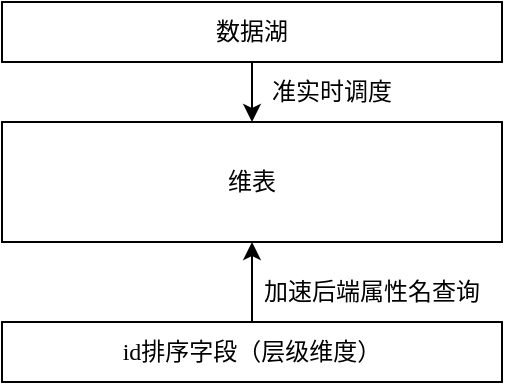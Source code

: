 <mxfile version="22.1.12" type="github">
  <diagram name="第 1 页" id="Fak6mEKhSWpHNSM7w2Kg">
    <mxGraphModel dx="748" dy="404" grid="1" gridSize="10" guides="1" tooltips="1" connect="1" arrows="1" fold="1" page="1" pageScale="1" pageWidth="827" pageHeight="1169" math="0" shadow="0">
      <root>
        <mxCell id="0" />
        <mxCell id="1" parent="0" />
        <mxCell id="_km5dwz2JkE5e6pBlzM0-4" style="edgeStyle=orthogonalEdgeStyle;rounded=0;orthogonalLoop=1;jettySize=auto;html=1;exitX=0.5;exitY=1;exitDx=0;exitDy=0;entryX=0.5;entryY=0;entryDx=0;entryDy=0;fontFamily=微软雅黑;" edge="1" parent="1" source="_km5dwz2JkE5e6pBlzM0-1" target="_km5dwz2JkE5e6pBlzM0-3">
          <mxGeometry relative="1" as="geometry" />
        </mxCell>
        <mxCell id="_km5dwz2JkE5e6pBlzM0-1" value="数据湖" style="rounded=0;whiteSpace=wrap;html=1;fontFamily=微软雅黑;" vertex="1" parent="1">
          <mxGeometry x="260" y="400" width="250" height="30" as="geometry" />
        </mxCell>
        <mxCell id="_km5dwz2JkE5e6pBlzM0-6" style="edgeStyle=orthogonalEdgeStyle;rounded=0;orthogonalLoop=1;jettySize=auto;html=1;exitX=0.5;exitY=0;exitDx=0;exitDy=0;entryX=0.5;entryY=1;entryDx=0;entryDy=0;fontFamily=微软雅黑;" edge="1" parent="1" source="_km5dwz2JkE5e6pBlzM0-2" target="_km5dwz2JkE5e6pBlzM0-3">
          <mxGeometry relative="1" as="geometry" />
        </mxCell>
        <mxCell id="_km5dwz2JkE5e6pBlzM0-2" value="id排序字段（层级维度）" style="rounded=0;whiteSpace=wrap;html=1;fontFamily=微软雅黑;" vertex="1" parent="1">
          <mxGeometry x="260" y="560" width="250" height="30" as="geometry" />
        </mxCell>
        <mxCell id="_km5dwz2JkE5e6pBlzM0-3" value="维表" style="rounded=0;whiteSpace=wrap;html=1;fontFamily=微软雅黑;" vertex="1" parent="1">
          <mxGeometry x="260" y="460" width="250" height="60" as="geometry" />
        </mxCell>
        <mxCell id="_km5dwz2JkE5e6pBlzM0-5" value="准实时调度" style="text;html=1;strokeColor=none;fillColor=none;align=center;verticalAlign=middle;whiteSpace=wrap;rounded=0;fontFamily=微软雅黑;" vertex="1" parent="1">
          <mxGeometry x="390" y="430" width="70" height="30" as="geometry" />
        </mxCell>
        <mxCell id="_km5dwz2JkE5e6pBlzM0-7" value="加速后端属性名查询" style="text;html=1;strokeColor=none;fillColor=none;align=center;verticalAlign=middle;whiteSpace=wrap;rounded=0;fontFamily=微软雅黑;" vertex="1" parent="1">
          <mxGeometry x="390" y="530" width="110" height="30" as="geometry" />
        </mxCell>
      </root>
    </mxGraphModel>
  </diagram>
</mxfile>
